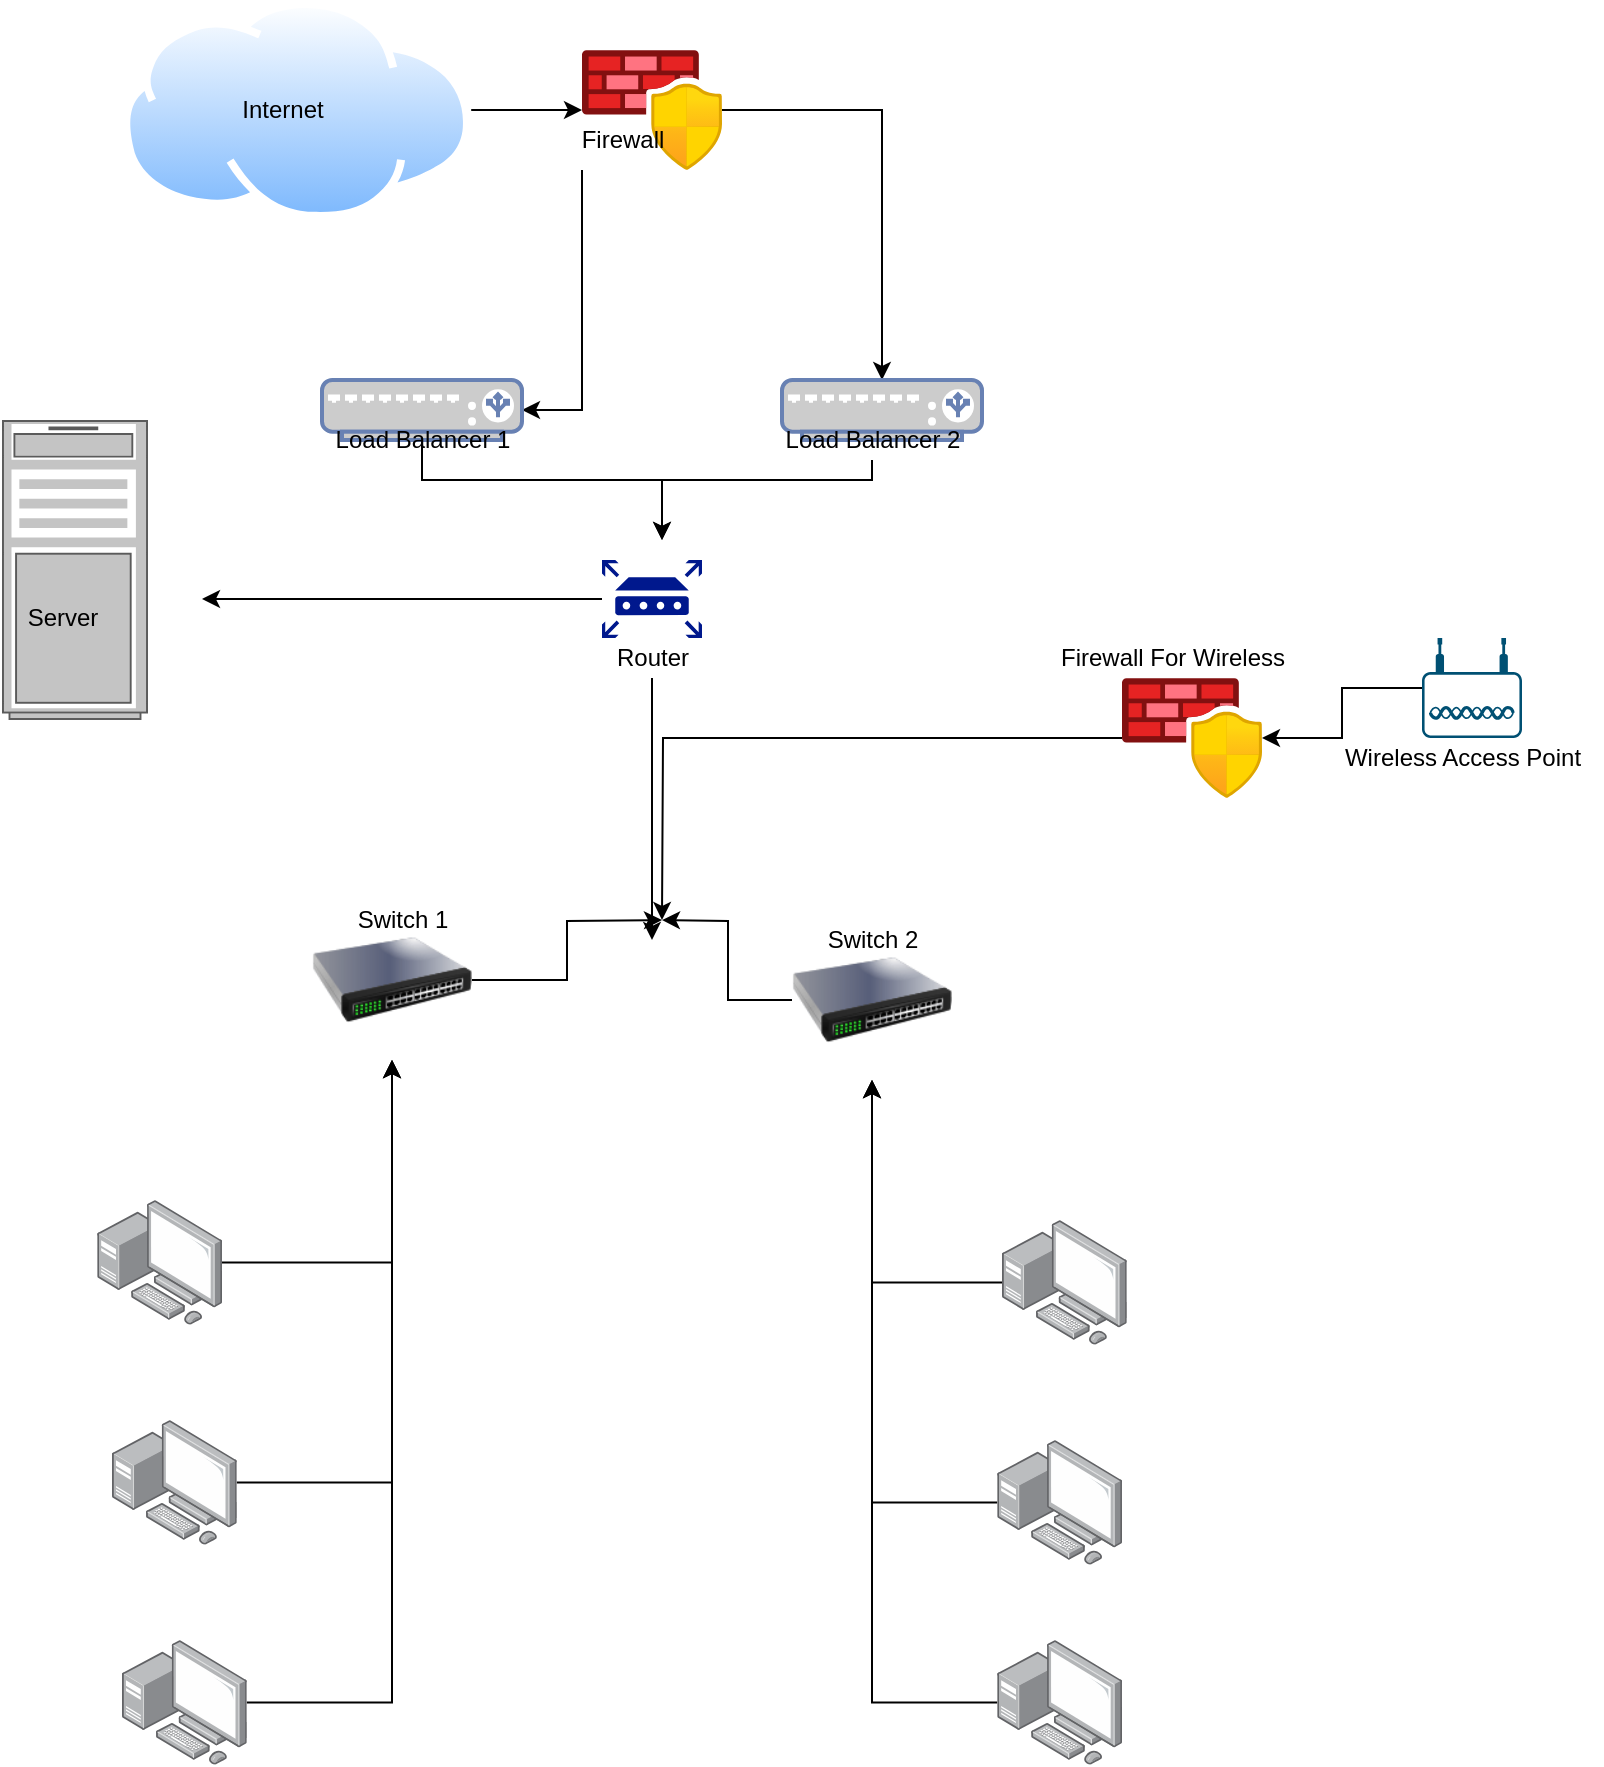 <mxfile version="15.1.4" type="google"><diagram id="2WzJxgXAFEpyc2HHVMsQ" name="Page-1"><mxGraphModel dx="1422" dy="780" grid="1" gridSize="10" guides="1" tooltips="1" connect="1" arrows="1" fold="1" page="1" pageScale="1" pageWidth="850" pageHeight="1100" math="0" shadow="0"><root><mxCell id="0"/><mxCell id="1" parent="0"/><mxCell id="EiRdm4oNRjrFdbj43ZRP-5" style="edgeStyle=orthogonalEdgeStyle;rounded=0;orthogonalLoop=1;jettySize=auto;html=1;exitX=1;exitY=0.5;exitDx=0;exitDy=0;" edge="1" parent="1" source="EiRdm4oNRjrFdbj43ZRP-1" target="EiRdm4oNRjrFdbj43ZRP-4"><mxGeometry relative="1" as="geometry"/></mxCell><mxCell id="EiRdm4oNRjrFdbj43ZRP-1" value="" style="aspect=fixed;perimeter=ellipsePerimeter;html=1;align=center;shadow=0;dashed=0;spacingTop=3;image;image=img/lib/active_directory/internet_cloud.svg;" vertex="1" parent="1"><mxGeometry x="80" y="200" width="174.6" height="110" as="geometry"/></mxCell><mxCell id="EiRdm4oNRjrFdbj43ZRP-2" value="Internet" style="text;html=1;resizable=0;autosize=1;align=center;verticalAlign=middle;points=[];fillColor=none;strokeColor=none;rounded=0;" vertex="1" parent="1"><mxGeometry x="130" y="245" width="60" height="20" as="geometry"/></mxCell><mxCell id="EiRdm4oNRjrFdbj43ZRP-9" style="edgeStyle=orthogonalEdgeStyle;rounded=0;orthogonalLoop=1;jettySize=auto;html=1;" edge="1" parent="1" source="EiRdm4oNRjrFdbj43ZRP-4" target="EiRdm4oNRjrFdbj43ZRP-8"><mxGeometry relative="1" as="geometry"><Array as="points"><mxPoint x="460" y="255"/></Array></mxGeometry></mxCell><mxCell id="EiRdm4oNRjrFdbj43ZRP-10" style="edgeStyle=orthogonalEdgeStyle;rounded=0;orthogonalLoop=1;jettySize=auto;html=1;entryX=1;entryY=0.5;entryDx=0;entryDy=0;entryPerimeter=0;" edge="1" parent="1" source="EiRdm4oNRjrFdbj43ZRP-4" target="EiRdm4oNRjrFdbj43ZRP-7"><mxGeometry relative="1" as="geometry"><Array as="points"><mxPoint x="310" y="405"/></Array></mxGeometry></mxCell><mxCell id="EiRdm4oNRjrFdbj43ZRP-4" value="" style="aspect=fixed;html=1;points=[];align=center;image;fontSize=12;image=img/lib/azure2/networking/Azure_Firewall_Manager.svg;" vertex="1" parent="1"><mxGeometry x="310" y="225" width="70" height="60" as="geometry"/></mxCell><mxCell id="EiRdm4oNRjrFdbj43ZRP-6" value="Firewall" style="text;html=1;resizable=0;autosize=1;align=center;verticalAlign=middle;points=[];fillColor=none;strokeColor=none;rounded=0;" vertex="1" parent="1"><mxGeometry x="300" y="260" width="60" height="20" as="geometry"/></mxCell><mxCell id="EiRdm4oNRjrFdbj43ZRP-13" style="edgeStyle=orthogonalEdgeStyle;rounded=0;orthogonalLoop=1;jettySize=auto;html=1;" edge="1" parent="1" source="EiRdm4oNRjrFdbj43ZRP-7"><mxGeometry relative="1" as="geometry"><mxPoint x="350" y="470" as="targetPoint"/><Array as="points"><mxPoint x="230" y="440"/><mxPoint x="350" y="440"/></Array></mxGeometry></mxCell><mxCell id="EiRdm4oNRjrFdbj43ZRP-7" value="" style="fontColor=#0066CC;verticalAlign=top;verticalLabelPosition=bottom;labelPosition=center;align=center;html=1;outlineConnect=0;fillColor=#CCCCCC;strokeColor=#6881B3;gradientColor=none;gradientDirection=north;strokeWidth=2;shape=mxgraph.networks.load_balancer;" vertex="1" parent="1"><mxGeometry x="180" y="390" width="100" height="30" as="geometry"/></mxCell><mxCell id="EiRdm4oNRjrFdbj43ZRP-8" value="" style="fontColor=#0066CC;verticalAlign=top;verticalLabelPosition=bottom;labelPosition=center;align=center;html=1;outlineConnect=0;fillColor=#CCCCCC;strokeColor=#6881B3;gradientColor=none;gradientDirection=north;strokeWidth=2;shape=mxgraph.networks.load_balancer;" vertex="1" parent="1"><mxGeometry x="410" y="390" width="100" height="30" as="geometry"/></mxCell><mxCell id="EiRdm4oNRjrFdbj43ZRP-11" value="Load Balancer 1" style="text;html=1;resizable=0;autosize=1;align=center;verticalAlign=middle;points=[];fillColor=none;strokeColor=none;rounded=0;" vertex="1" parent="1"><mxGeometry x="175" y="410" width="110" height="20" as="geometry"/></mxCell><mxCell id="EiRdm4oNRjrFdbj43ZRP-14" style="edgeStyle=orthogonalEdgeStyle;rounded=0;orthogonalLoop=1;jettySize=auto;html=1;" edge="1" parent="1" source="EiRdm4oNRjrFdbj43ZRP-12"><mxGeometry relative="1" as="geometry"><mxPoint x="350" y="470" as="targetPoint"/><Array as="points"><mxPoint x="455" y="440"/><mxPoint x="350" y="440"/></Array></mxGeometry></mxCell><mxCell id="EiRdm4oNRjrFdbj43ZRP-12" value="Load Balancer 2" style="text;html=1;resizable=0;autosize=1;align=center;verticalAlign=middle;points=[];fillColor=none;strokeColor=none;rounded=0;" vertex="1" parent="1"><mxGeometry x="400" y="410" width="110" height="20" as="geometry"/></mxCell><mxCell id="EiRdm4oNRjrFdbj43ZRP-18" style="edgeStyle=orthogonalEdgeStyle;rounded=0;orthogonalLoop=1;jettySize=auto;html=1;" edge="1" parent="1" source="EiRdm4oNRjrFdbj43ZRP-15"><mxGeometry relative="1" as="geometry"><mxPoint x="120" y="499.5" as="targetPoint"/></mxGeometry></mxCell><mxCell id="EiRdm4oNRjrFdbj43ZRP-15" value="" style="sketch=0;aspect=fixed;pointerEvents=1;shadow=0;dashed=0;html=1;strokeColor=none;labelPosition=center;verticalLabelPosition=bottom;verticalAlign=top;align=center;fillColor=#00188D;shape=mxgraph.mscae.enterprise.router" vertex="1" parent="1"><mxGeometry x="320" y="480" width="50" height="39" as="geometry"/></mxCell><mxCell id="EiRdm4oNRjrFdbj43ZRP-21" style="edgeStyle=orthogonalEdgeStyle;rounded=0;orthogonalLoop=1;jettySize=auto;html=1;" edge="1" parent="1" source="EiRdm4oNRjrFdbj43ZRP-17"><mxGeometry relative="1" as="geometry"><mxPoint x="345" y="670" as="targetPoint"/></mxGeometry></mxCell><mxCell id="EiRdm4oNRjrFdbj43ZRP-17" value="Router" style="text;html=1;resizable=0;autosize=1;align=center;verticalAlign=middle;points=[];fillColor=none;strokeColor=none;rounded=0;" vertex="1" parent="1"><mxGeometry x="320" y="519" width="50" height="20" as="geometry"/></mxCell><mxCell id="EiRdm4oNRjrFdbj43ZRP-19" value="" style="strokeColor=#666666;html=1;verticalLabelPosition=bottom;labelBackgroundColor=#ffffff;verticalAlign=top;outlineConnect=0;shadow=0;dashed=0;shape=mxgraph.rack.general.server_1;" vertex="1" parent="1"><mxGeometry x="20" y="410" width="73" height="150" as="geometry"/></mxCell><mxCell id="EiRdm4oNRjrFdbj43ZRP-20" value="Server" style="text;html=1;resizable=0;autosize=1;align=center;verticalAlign=middle;points=[];fillColor=none;strokeColor=none;rounded=0;" vertex="1" parent="1"><mxGeometry x="25" y="499" width="50" height="20" as="geometry"/></mxCell><mxCell id="EiRdm4oNRjrFdbj43ZRP-24" style="edgeStyle=orthogonalEdgeStyle;rounded=0;orthogonalLoop=1;jettySize=auto;html=1;" edge="1" parent="1" source="EiRdm4oNRjrFdbj43ZRP-22"><mxGeometry relative="1" as="geometry"><mxPoint x="350" y="660" as="targetPoint"/></mxGeometry></mxCell><mxCell id="EiRdm4oNRjrFdbj43ZRP-22" value="" style="image;html=1;image=img/lib/clip_art/networking/Switch_128x128.png" vertex="1" parent="1"><mxGeometry x="175" y="650" width="80" height="80" as="geometry"/></mxCell><mxCell id="EiRdm4oNRjrFdbj43ZRP-25" style="edgeStyle=orthogonalEdgeStyle;rounded=0;orthogonalLoop=1;jettySize=auto;html=1;" edge="1" parent="1" source="EiRdm4oNRjrFdbj43ZRP-23"><mxGeometry relative="1" as="geometry"><mxPoint x="350" y="660" as="targetPoint"/></mxGeometry></mxCell><mxCell id="EiRdm4oNRjrFdbj43ZRP-23" value="" style="image;html=1;image=img/lib/clip_art/networking/Switch_128x128.png" vertex="1" parent="1"><mxGeometry x="415" y="660" width="80" height="80" as="geometry"/></mxCell><mxCell id="EiRdm4oNRjrFdbj43ZRP-26" value="Switch 1" style="text;html=1;resizable=0;autosize=1;align=center;verticalAlign=middle;points=[];fillColor=none;strokeColor=none;rounded=0;" vertex="1" parent="1"><mxGeometry x="190" y="650" width="60" height="20" as="geometry"/></mxCell><mxCell id="EiRdm4oNRjrFdbj43ZRP-27" value="Switch 2" style="text;html=1;resizable=0;autosize=1;align=center;verticalAlign=middle;points=[];fillColor=none;strokeColor=none;rounded=0;" vertex="1" parent="1"><mxGeometry x="425" y="660" width="60" height="20" as="geometry"/></mxCell><mxCell id="EiRdm4oNRjrFdbj43ZRP-30" style="edgeStyle=orthogonalEdgeStyle;rounded=0;orthogonalLoop=1;jettySize=auto;html=1;" edge="1" parent="1" source="EiRdm4oNRjrFdbj43ZRP-28"><mxGeometry relative="1" as="geometry"><mxPoint x="350" y="660" as="targetPoint"/></mxGeometry></mxCell><mxCell id="EiRdm4oNRjrFdbj43ZRP-28" value="" style="aspect=fixed;html=1;points=[];align=center;image;fontSize=12;image=img/lib/azure2/networking/Azure_Firewall_Manager.svg;" vertex="1" parent="1"><mxGeometry x="580" y="539" width="70" height="60" as="geometry"/></mxCell><mxCell id="EiRdm4oNRjrFdbj43ZRP-33" style="edgeStyle=orthogonalEdgeStyle;rounded=0;orthogonalLoop=1;jettySize=auto;html=1;" edge="1" parent="1" source="EiRdm4oNRjrFdbj43ZRP-31" target="EiRdm4oNRjrFdbj43ZRP-28"><mxGeometry relative="1" as="geometry"/></mxCell><mxCell id="EiRdm4oNRjrFdbj43ZRP-31" value="" style="points=[[0.03,0.36,0],[0.18,0,0],[0.5,0.34,0],[0.82,0,0],[0.97,0.36,0],[1,0.67,0],[0.975,0.975,0],[0.5,1,0],[0.025,0.975,0],[0,0.67,0]];verticalLabelPosition=bottom;sketch=0;html=1;verticalAlign=top;aspect=fixed;align=center;pointerEvents=1;shape=mxgraph.cisco19.wireless_access_point;fillColor=#005073;strokeColor=none;" vertex="1" parent="1"><mxGeometry x="730" y="519" width="50" height="50" as="geometry"/></mxCell><mxCell id="EiRdm4oNRjrFdbj43ZRP-32" value="Firewall For Wireless" style="text;html=1;resizable=0;autosize=1;align=center;verticalAlign=middle;points=[];fillColor=none;strokeColor=none;rounded=0;" vertex="1" parent="1"><mxGeometry x="540" y="519" width="130" height="20" as="geometry"/></mxCell><mxCell id="EiRdm4oNRjrFdbj43ZRP-34" value="Wireless Access Point" style="text;html=1;resizable=0;autosize=1;align=center;verticalAlign=middle;points=[];fillColor=none;strokeColor=none;rounded=0;" vertex="1" parent="1"><mxGeometry x="680" y="569" width="140" height="20" as="geometry"/></mxCell><mxCell id="EiRdm4oNRjrFdbj43ZRP-41" style="edgeStyle=orthogonalEdgeStyle;rounded=0;orthogonalLoop=1;jettySize=auto;html=1;" edge="1" parent="1" source="EiRdm4oNRjrFdbj43ZRP-35" target="EiRdm4oNRjrFdbj43ZRP-22"><mxGeometry relative="1" as="geometry"/></mxCell><mxCell id="EiRdm4oNRjrFdbj43ZRP-35" value="" style="points=[];aspect=fixed;html=1;align=center;shadow=0;dashed=0;image;image=img/lib/allied_telesis/computer_and_terminals/Personal_Computer_with_Server.svg;" vertex="1" parent="1"><mxGeometry x="67.6" y="800" width="62.4" height="62.4" as="geometry"/></mxCell><mxCell id="EiRdm4oNRjrFdbj43ZRP-42" style="edgeStyle=orthogonalEdgeStyle;rounded=0;orthogonalLoop=1;jettySize=auto;html=1;" edge="1" parent="1" source="EiRdm4oNRjrFdbj43ZRP-36" target="EiRdm4oNRjrFdbj43ZRP-22"><mxGeometry relative="1" as="geometry"/></mxCell><mxCell id="EiRdm4oNRjrFdbj43ZRP-36" value="" style="points=[];aspect=fixed;html=1;align=center;shadow=0;dashed=0;image;image=img/lib/allied_telesis/computer_and_terminals/Personal_Computer_with_Server.svg;" vertex="1" parent="1"><mxGeometry x="75" y="910" width="62.4" height="62.4" as="geometry"/></mxCell><mxCell id="EiRdm4oNRjrFdbj43ZRP-43" style="edgeStyle=orthogonalEdgeStyle;rounded=0;orthogonalLoop=1;jettySize=auto;html=1;entryX=0.5;entryY=1;entryDx=0;entryDy=0;" edge="1" parent="1" source="EiRdm4oNRjrFdbj43ZRP-37" target="EiRdm4oNRjrFdbj43ZRP-22"><mxGeometry relative="1" as="geometry"/></mxCell><mxCell id="EiRdm4oNRjrFdbj43ZRP-37" value="" style="points=[];aspect=fixed;html=1;align=center;shadow=0;dashed=0;image;image=img/lib/allied_telesis/computer_and_terminals/Personal_Computer_with_Server.svg;" vertex="1" parent="1"><mxGeometry x="80" y="1020" width="62.4" height="62.4" as="geometry"/></mxCell><mxCell id="EiRdm4oNRjrFdbj43ZRP-44" style="edgeStyle=orthogonalEdgeStyle;rounded=0;orthogonalLoop=1;jettySize=auto;html=1;" edge="1" parent="1" source="EiRdm4oNRjrFdbj43ZRP-38" target="EiRdm4oNRjrFdbj43ZRP-23"><mxGeometry relative="1" as="geometry"/></mxCell><mxCell id="EiRdm4oNRjrFdbj43ZRP-38" value="" style="points=[];aspect=fixed;html=1;align=center;shadow=0;dashed=0;image;image=img/lib/allied_telesis/computer_and_terminals/Personal_Computer_with_Server.svg;" vertex="1" parent="1"><mxGeometry x="520" y="810" width="62.4" height="62.4" as="geometry"/></mxCell><mxCell id="EiRdm4oNRjrFdbj43ZRP-45" style="edgeStyle=orthogonalEdgeStyle;rounded=0;orthogonalLoop=1;jettySize=auto;html=1;" edge="1" parent="1" source="EiRdm4oNRjrFdbj43ZRP-39" target="EiRdm4oNRjrFdbj43ZRP-23"><mxGeometry relative="1" as="geometry"/></mxCell><mxCell id="EiRdm4oNRjrFdbj43ZRP-39" value="" style="points=[];aspect=fixed;html=1;align=center;shadow=0;dashed=0;image;image=img/lib/allied_telesis/computer_and_terminals/Personal_Computer_with_Server.svg;" vertex="1" parent="1"><mxGeometry x="517.6" y="920" width="62.4" height="62.4" as="geometry"/></mxCell><mxCell id="EiRdm4oNRjrFdbj43ZRP-46" style="edgeStyle=orthogonalEdgeStyle;rounded=0;orthogonalLoop=1;jettySize=auto;html=1;" edge="1" parent="1" source="EiRdm4oNRjrFdbj43ZRP-40" target="EiRdm4oNRjrFdbj43ZRP-23"><mxGeometry relative="1" as="geometry"/></mxCell><mxCell id="EiRdm4oNRjrFdbj43ZRP-40" value="" style="points=[];aspect=fixed;html=1;align=center;shadow=0;dashed=0;image;image=img/lib/allied_telesis/computer_and_terminals/Personal_Computer_with_Server.svg;" vertex="1" parent="1"><mxGeometry x="517.6" y="1020" width="62.4" height="62.4" as="geometry"/></mxCell></root></mxGraphModel></diagram></mxfile>